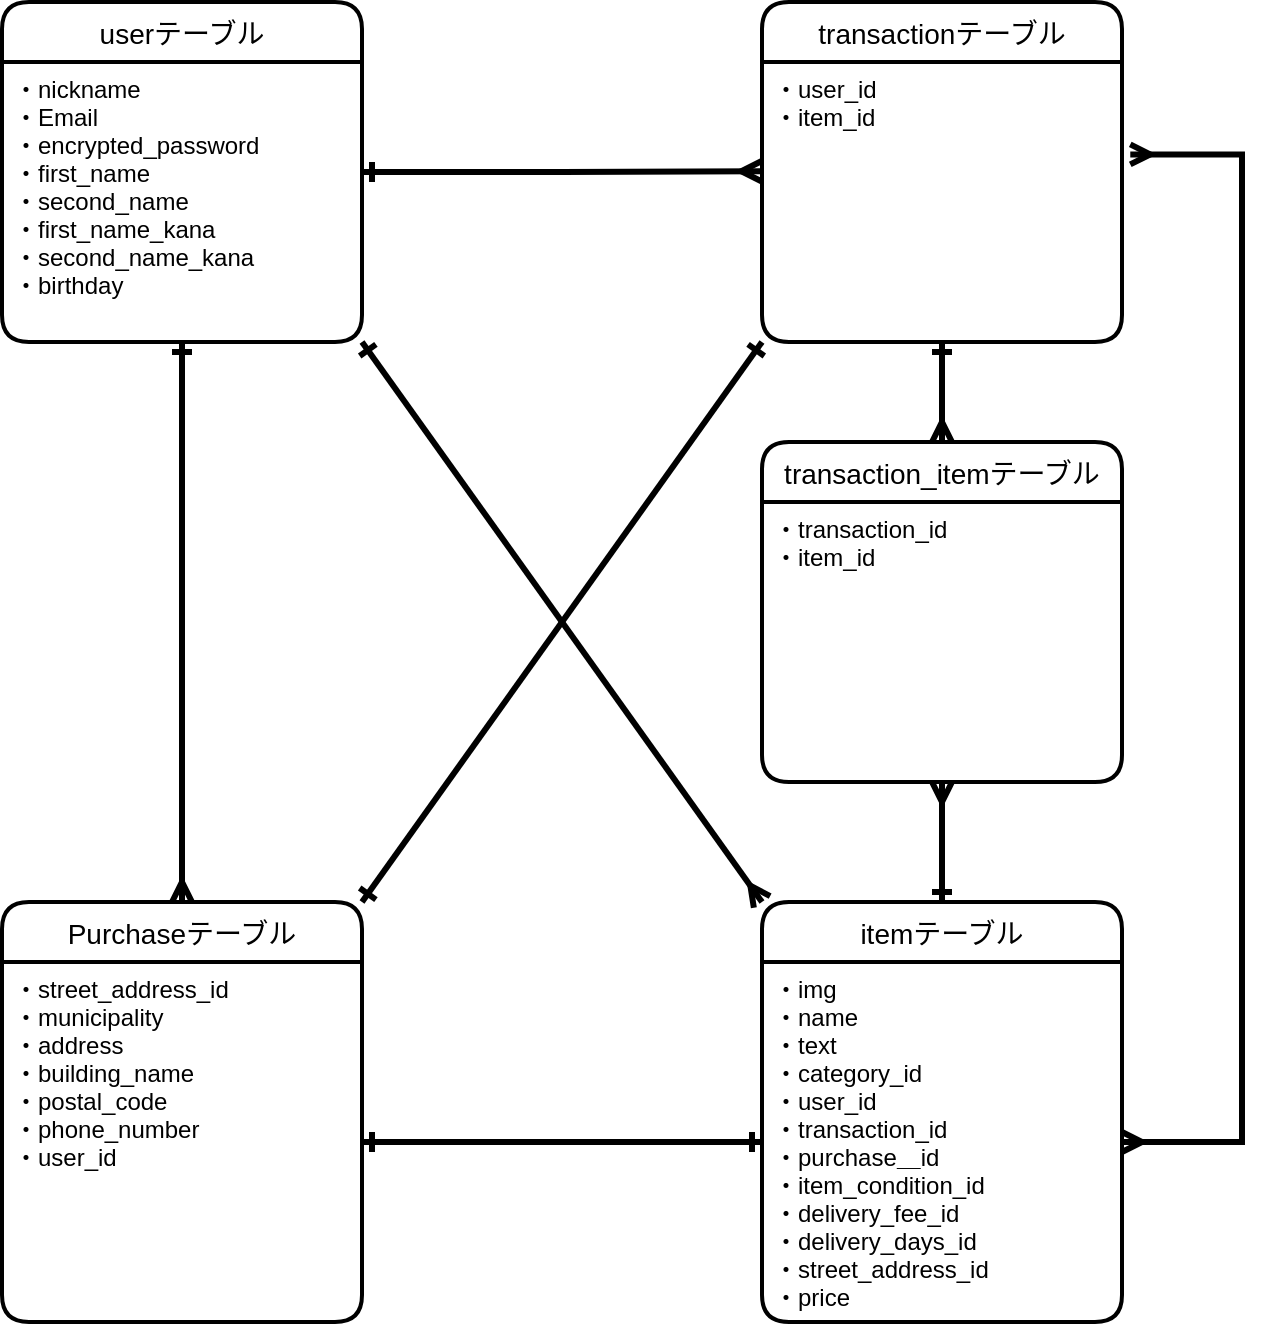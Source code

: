 <mxfile>
    <diagram id="G-xYoj63LwW6w8_Vzsyx" name="ページ1">
        <mxGraphModel dx="956" dy="722" grid="1" gridSize="10" guides="1" tooltips="1" connect="1" arrows="1" fold="1" page="1" pageScale="1" pageWidth="827" pageHeight="1169" math="0" shadow="0">
            <root>
                <mxCell id="0"/>
                <mxCell id="1" parent="0"/>
                <mxCell id="49" value="itemテーブル" style="swimlane;childLayout=stackLayout;horizontal=1;startSize=30;horizontalStack=0;rounded=1;fontSize=14;fontStyle=0;strokeWidth=2;resizeParent=0;resizeLast=1;shadow=0;dashed=0;align=center;" parent="1" vertex="1">
                    <mxGeometry x="560" y="480" width="180" height="210" as="geometry"/>
                </mxCell>
                <mxCell id="50" value="・img&#10;・name&#10;・text&#10;・category_id&#10;・user_id&#10;・transaction_id&#10;・purchase＿id&#10;・item_condition_id&#10;・delivery_fee_id&#10;・delivery_days_id&#10;・street_address_id&#10;・price" style="align=left;strokeColor=none;fillColor=none;spacingLeft=4;fontSize=12;verticalAlign=top;resizable=0;rotatable=0;part=1;" parent="49" vertex="1">
                    <mxGeometry y="30" width="180" height="180" as="geometry"/>
                </mxCell>
                <mxCell id="83" style="edgeStyle=none;rounded=0;orthogonalLoop=1;jettySize=auto;html=1;exitX=1;exitY=0;exitDx=0;exitDy=0;entryX=0;entryY=1;entryDx=0;entryDy=0;startArrow=ERone;startFill=0;endArrow=ERone;endFill=0;strokeWidth=3;" edge="1" parent="1" source="51" target="54">
                    <mxGeometry relative="1" as="geometry"/>
                </mxCell>
                <mxCell id="51" value="Purchaseテーブル" style="swimlane;childLayout=stackLayout;horizontal=1;startSize=30;horizontalStack=0;rounded=1;fontSize=14;fontStyle=0;strokeWidth=2;resizeParent=0;resizeLast=1;shadow=0;dashed=0;align=center;" parent="1" vertex="1">
                    <mxGeometry x="180" y="480" width="180" height="210" as="geometry"/>
                </mxCell>
                <mxCell id="52" value="・street_address_id&#10;・municipality&#10;・address&#10;・building_name&#10;・postal_code &#10;・phone_number &#10;・user_id" style="align=left;strokeColor=none;fillColor=none;spacingLeft=4;fontSize=12;verticalAlign=top;resizable=0;rotatable=0;part=1;" parent="51" vertex="1">
                    <mxGeometry y="30" width="180" height="180" as="geometry"/>
                </mxCell>
                <mxCell id="53" value="transactionテーブル" style="swimlane;childLayout=stackLayout;horizontal=1;startSize=30;horizontalStack=0;rounded=1;fontSize=14;fontStyle=0;strokeWidth=2;resizeParent=0;resizeLast=1;shadow=0;dashed=0;align=center;" parent="1" vertex="1">
                    <mxGeometry x="560" y="30" width="180" height="170" as="geometry"/>
                </mxCell>
                <mxCell id="54" value="・user_id&#10;・item_id" style="align=left;strokeColor=none;fillColor=none;spacingLeft=4;fontSize=12;verticalAlign=top;resizable=0;rotatable=0;part=1;" parent="53" vertex="1">
                    <mxGeometry y="30" width="180" height="140" as="geometry"/>
                </mxCell>
                <mxCell id="70" style="edgeStyle=orthogonalEdgeStyle;rounded=1;jumpSize=6;orthogonalLoop=1;jettySize=auto;html=1;endArrow=ERone;endFill=0;strokeWidth=3;entryX=0;entryY=0.5;entryDx=0;entryDy=0;startArrow=ERone;startFill=0;" parent="1" source="52" target="50" edge="1">
                    <mxGeometry relative="1" as="geometry">
                        <mxPoint x="570" y="600" as="targetPoint"/>
                    </mxGeometry>
                </mxCell>
                <mxCell id="78" style="edgeStyle=orthogonalEdgeStyle;rounded=0;orthogonalLoop=1;jettySize=auto;html=1;entryX=-0.002;entryY=0.39;entryDx=0;entryDy=0;entryPerimeter=0;strokeWidth=3;endArrow=ERmany;endFill=0;startArrow=ERone;startFill=0;" edge="1" parent="1" source="74" target="54">
                    <mxGeometry relative="1" as="geometry"/>
                </mxCell>
                <mxCell id="74" value="userテーブル" style="swimlane;childLayout=stackLayout;horizontal=1;startSize=30;horizontalStack=0;rounded=1;fontSize=14;fontStyle=0;strokeWidth=2;resizeParent=0;resizeLast=1;shadow=0;dashed=0;align=center;" vertex="1" parent="1">
                    <mxGeometry x="180" y="30" width="180" height="170" as="geometry"/>
                </mxCell>
                <mxCell id="75" value="・nickname&#10;・Email&#10;・encrypted_password&#10;・first_name&#10;・second_name&#10;・first_name_kana&#10;・second_name_kana&#10;・birthday" style="align=left;strokeColor=none;fillColor=none;spacingLeft=4;fontSize=12;verticalAlign=top;resizable=0;rotatable=0;part=1;" vertex="1" parent="74">
                    <mxGeometry y="30" width="180" height="140" as="geometry"/>
                </mxCell>
                <mxCell id="80" style="edgeStyle=orthogonalEdgeStyle;rounded=0;orthogonalLoop=1;jettySize=auto;html=1;entryX=0.5;entryY=0;entryDx=0;entryDy=0;startArrow=ERone;startFill=0;endArrow=ERmany;endFill=0;strokeWidth=3;" edge="1" parent="1" source="75" target="51">
                    <mxGeometry relative="1" as="geometry"/>
                </mxCell>
                <mxCell id="82" style="rounded=0;orthogonalLoop=1;jettySize=auto;html=1;exitX=1;exitY=1;exitDx=0;exitDy=0;entryX=0;entryY=0;entryDx=0;entryDy=0;startArrow=ERone;startFill=0;endArrow=ERmany;endFill=0;strokeWidth=3;" edge="1" parent="1" source="75" target="49">
                    <mxGeometry relative="1" as="geometry"/>
                </mxCell>
                <mxCell id="84" value="transaction_itemテーブル" style="swimlane;childLayout=stackLayout;horizontal=1;startSize=30;horizontalStack=0;rounded=1;fontSize=14;fontStyle=0;strokeWidth=2;resizeParent=0;resizeLast=1;shadow=0;dashed=0;align=center;" vertex="1" parent="1">
                    <mxGeometry x="560" y="250" width="180" height="170" as="geometry"/>
                </mxCell>
                <mxCell id="85" value="・transaction_id&#10;・item_id" style="align=left;strokeColor=none;fillColor=none;spacingLeft=4;fontSize=12;verticalAlign=top;resizable=0;rotatable=0;part=1;" vertex="1" parent="84">
                    <mxGeometry y="30" width="180" height="140" as="geometry"/>
                </mxCell>
                <mxCell id="86" style="edgeStyle=elbowEdgeStyle;rounded=0;orthogonalLoop=1;jettySize=auto;html=1;startArrow=ERmany;startFill=0;endArrow=ERmany;endFill=0;strokeWidth=3;entryX=1.023;entryY=0.33;entryDx=0;entryDy=0;entryPerimeter=0;" edge="1" parent="1" source="50" target="54">
                    <mxGeometry relative="1" as="geometry">
                        <mxPoint x="800" y="100" as="targetPoint"/>
                        <Array as="points">
                            <mxPoint x="800" y="350"/>
                        </Array>
                    </mxGeometry>
                </mxCell>
                <mxCell id="87" style="edgeStyle=elbowEdgeStyle;rounded=0;orthogonalLoop=1;jettySize=auto;html=1;entryX=0.5;entryY=0;entryDx=0;entryDy=0;startArrow=ERone;startFill=0;endArrow=ERmany;endFill=0;strokeWidth=3;" edge="1" parent="1" source="54" target="84">
                    <mxGeometry relative="1" as="geometry"/>
                </mxCell>
                <mxCell id="88" style="edgeStyle=elbowEdgeStyle;rounded=0;orthogonalLoop=1;jettySize=auto;html=1;entryX=0.5;entryY=0;entryDx=0;entryDy=0;startArrow=ERmany;startFill=0;endArrow=ERone;endFill=0;strokeWidth=3;" edge="1" parent="1" source="85" target="49">
                    <mxGeometry relative="1" as="geometry"/>
                </mxCell>
            </root>
        </mxGraphModel>
    </diagram>
</mxfile>